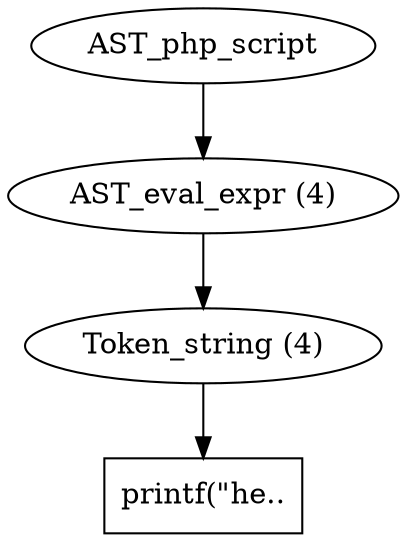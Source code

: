 /*
 * AST in dot format generated by phc -- the PHP compiler
 */

digraph AST {
node_0 [label="AST_php_script"];
node_1 [label="AST_eval_expr (4)"];
node_2 [label="Token_string (4)"];
node_3 [label="printf(\"he..", shape=box]
node_2 -> node_3;
node_1 -> node_2;
node_0 -> node_1;
}
